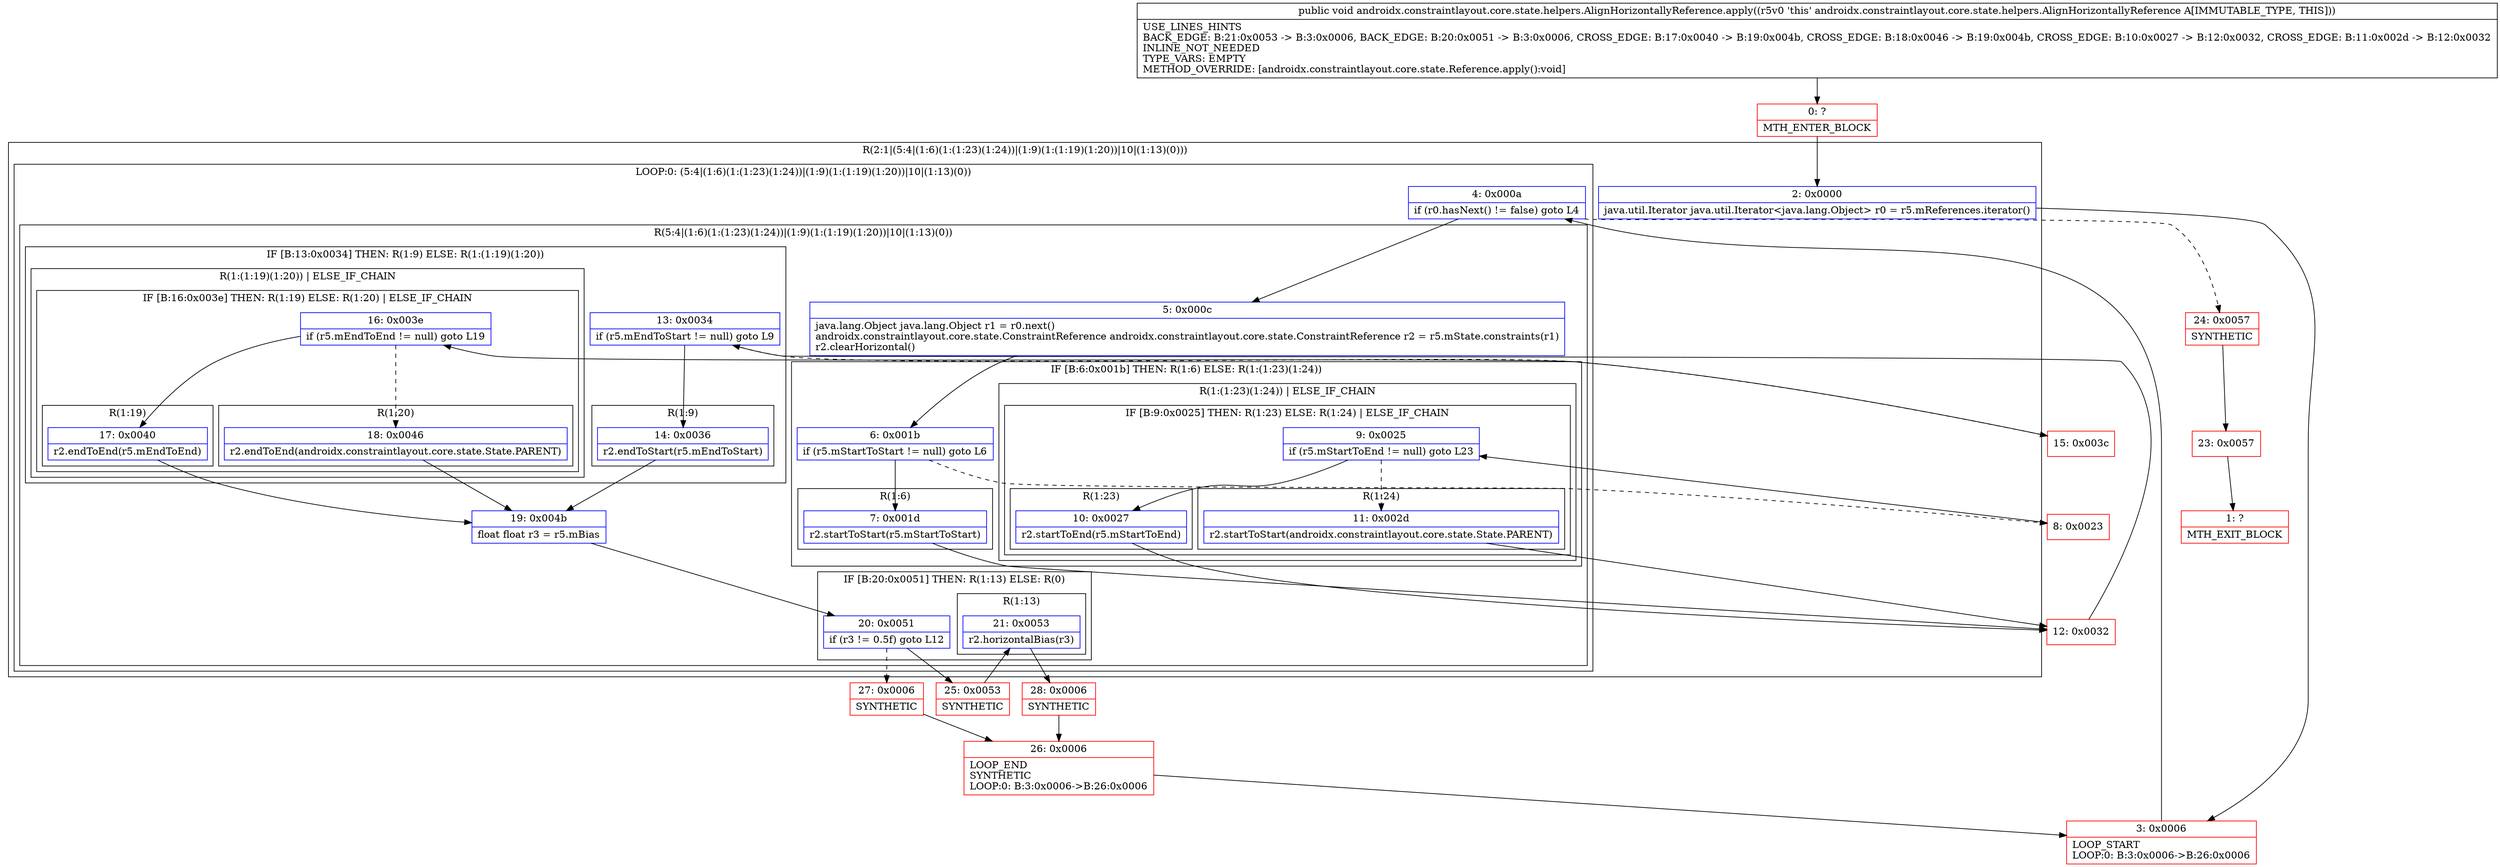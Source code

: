 digraph "CFG forandroidx.constraintlayout.core.state.helpers.AlignHorizontallyReference.apply()V" {
subgraph cluster_Region_942948712 {
label = "R(2:1|(5:4|(1:6)(1:(1:23)(1:24))|(1:9)(1:(1:19)(1:20))|10|(1:13)(0)))";
node [shape=record,color=blue];
Node_2 [shape=record,label="{2\:\ 0x0000|java.util.Iterator java.util.Iterator\<java.lang.Object\> r0 = r5.mReferences.iterator()\l}"];
subgraph cluster_LoopRegion_155802677 {
label = "LOOP:0: (5:4|(1:6)(1:(1:23)(1:24))|(1:9)(1:(1:19)(1:20))|10|(1:13)(0))";
node [shape=record,color=blue];
Node_4 [shape=record,label="{4\:\ 0x000a|if (r0.hasNext() != false) goto L4\l}"];
subgraph cluster_Region_1494598015 {
label = "R(5:4|(1:6)(1:(1:23)(1:24))|(1:9)(1:(1:19)(1:20))|10|(1:13)(0))";
node [shape=record,color=blue];
Node_5 [shape=record,label="{5\:\ 0x000c|java.lang.Object java.lang.Object r1 = r0.next()\landroidx.constraintlayout.core.state.ConstraintReference androidx.constraintlayout.core.state.ConstraintReference r2 = r5.mState.constraints(r1)\lr2.clearHorizontal()\l}"];
subgraph cluster_IfRegion_1004245194 {
label = "IF [B:6:0x001b] THEN: R(1:6) ELSE: R(1:(1:23)(1:24))";
node [shape=record,color=blue];
Node_6 [shape=record,label="{6\:\ 0x001b|if (r5.mStartToStart != null) goto L6\l}"];
subgraph cluster_Region_525563775 {
label = "R(1:6)";
node [shape=record,color=blue];
Node_7 [shape=record,label="{7\:\ 0x001d|r2.startToStart(r5.mStartToStart)\l}"];
}
subgraph cluster_Region_1546057658 {
label = "R(1:(1:23)(1:24)) | ELSE_IF_CHAIN\l";
node [shape=record,color=blue];
subgraph cluster_IfRegion_1241936123 {
label = "IF [B:9:0x0025] THEN: R(1:23) ELSE: R(1:24) | ELSE_IF_CHAIN\l";
node [shape=record,color=blue];
Node_9 [shape=record,label="{9\:\ 0x0025|if (r5.mStartToEnd != null) goto L23\l}"];
subgraph cluster_Region_91642620 {
label = "R(1:23)";
node [shape=record,color=blue];
Node_10 [shape=record,label="{10\:\ 0x0027|r2.startToEnd(r5.mStartToEnd)\l}"];
}
subgraph cluster_Region_1176311443 {
label = "R(1:24)";
node [shape=record,color=blue];
Node_11 [shape=record,label="{11\:\ 0x002d|r2.startToStart(androidx.constraintlayout.core.state.State.PARENT)\l}"];
}
}
}
}
subgraph cluster_IfRegion_1631107019 {
label = "IF [B:13:0x0034] THEN: R(1:9) ELSE: R(1:(1:19)(1:20))";
node [shape=record,color=blue];
Node_13 [shape=record,label="{13\:\ 0x0034|if (r5.mEndToStart != null) goto L9\l}"];
subgraph cluster_Region_829700374 {
label = "R(1:9)";
node [shape=record,color=blue];
Node_14 [shape=record,label="{14\:\ 0x0036|r2.endToStart(r5.mEndToStart)\l}"];
}
subgraph cluster_Region_100808422 {
label = "R(1:(1:19)(1:20)) | ELSE_IF_CHAIN\l";
node [shape=record,color=blue];
subgraph cluster_IfRegion_1844615867 {
label = "IF [B:16:0x003e] THEN: R(1:19) ELSE: R(1:20) | ELSE_IF_CHAIN\l";
node [shape=record,color=blue];
Node_16 [shape=record,label="{16\:\ 0x003e|if (r5.mEndToEnd != null) goto L19\l}"];
subgraph cluster_Region_899176648 {
label = "R(1:19)";
node [shape=record,color=blue];
Node_17 [shape=record,label="{17\:\ 0x0040|r2.endToEnd(r5.mEndToEnd)\l}"];
}
subgraph cluster_Region_34489661 {
label = "R(1:20)";
node [shape=record,color=blue];
Node_18 [shape=record,label="{18\:\ 0x0046|r2.endToEnd(androidx.constraintlayout.core.state.State.PARENT)\l}"];
}
}
}
}
Node_19 [shape=record,label="{19\:\ 0x004b|float float r3 = r5.mBias\l}"];
subgraph cluster_IfRegion_1009074815 {
label = "IF [B:20:0x0051] THEN: R(1:13) ELSE: R(0)";
node [shape=record,color=blue];
Node_20 [shape=record,label="{20\:\ 0x0051|if (r3 != 0.5f) goto L12\l}"];
subgraph cluster_Region_738812513 {
label = "R(1:13)";
node [shape=record,color=blue];
Node_21 [shape=record,label="{21\:\ 0x0053|r2.horizontalBias(r3)\l}"];
}
subgraph cluster_Region_336244310 {
label = "R(0)";
node [shape=record,color=blue];
}
}
}
}
}
Node_0 [shape=record,color=red,label="{0\:\ ?|MTH_ENTER_BLOCK\l}"];
Node_3 [shape=record,color=red,label="{3\:\ 0x0006|LOOP_START\lLOOP:0: B:3:0x0006\-\>B:26:0x0006\l}"];
Node_12 [shape=record,color=red,label="{12\:\ 0x0032}"];
Node_25 [shape=record,color=red,label="{25\:\ 0x0053|SYNTHETIC\l}"];
Node_28 [shape=record,color=red,label="{28\:\ 0x0006|SYNTHETIC\l}"];
Node_26 [shape=record,color=red,label="{26\:\ 0x0006|LOOP_END\lSYNTHETIC\lLOOP:0: B:3:0x0006\-\>B:26:0x0006\l}"];
Node_27 [shape=record,color=red,label="{27\:\ 0x0006|SYNTHETIC\l}"];
Node_15 [shape=record,color=red,label="{15\:\ 0x003c}"];
Node_8 [shape=record,color=red,label="{8\:\ 0x0023}"];
Node_24 [shape=record,color=red,label="{24\:\ 0x0057|SYNTHETIC\l}"];
Node_23 [shape=record,color=red,label="{23\:\ 0x0057}"];
Node_1 [shape=record,color=red,label="{1\:\ ?|MTH_EXIT_BLOCK\l}"];
MethodNode[shape=record,label="{public void androidx.constraintlayout.core.state.helpers.AlignHorizontallyReference.apply((r5v0 'this' androidx.constraintlayout.core.state.helpers.AlignHorizontallyReference A[IMMUTABLE_TYPE, THIS]))  | USE_LINES_HINTS\lBACK_EDGE: B:21:0x0053 \-\> B:3:0x0006, BACK_EDGE: B:20:0x0051 \-\> B:3:0x0006, CROSS_EDGE: B:17:0x0040 \-\> B:19:0x004b, CROSS_EDGE: B:18:0x0046 \-\> B:19:0x004b, CROSS_EDGE: B:10:0x0027 \-\> B:12:0x0032, CROSS_EDGE: B:11:0x002d \-\> B:12:0x0032\lINLINE_NOT_NEEDED\lTYPE_VARS: EMPTY\lMETHOD_OVERRIDE: [androidx.constraintlayout.core.state.Reference.apply():void]\l}"];
MethodNode -> Node_0;Node_2 -> Node_3;
Node_4 -> Node_5;
Node_4 -> Node_24[style=dashed];
Node_5 -> Node_6;
Node_6 -> Node_7;
Node_6 -> Node_8[style=dashed];
Node_7 -> Node_12;
Node_9 -> Node_10;
Node_9 -> Node_11[style=dashed];
Node_10 -> Node_12;
Node_11 -> Node_12;
Node_13 -> Node_14;
Node_13 -> Node_15[style=dashed];
Node_14 -> Node_19;
Node_16 -> Node_17;
Node_16 -> Node_18[style=dashed];
Node_17 -> Node_19;
Node_18 -> Node_19;
Node_19 -> Node_20;
Node_20 -> Node_25;
Node_20 -> Node_27[style=dashed];
Node_21 -> Node_28;
Node_0 -> Node_2;
Node_3 -> Node_4;
Node_12 -> Node_13;
Node_25 -> Node_21;
Node_28 -> Node_26;
Node_26 -> Node_3;
Node_27 -> Node_26;
Node_15 -> Node_16;
Node_8 -> Node_9;
Node_24 -> Node_23;
Node_23 -> Node_1;
}

